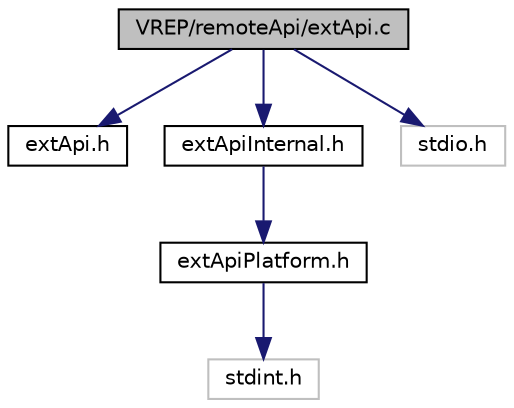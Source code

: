 digraph "VREP/remoteApi/extApi.c"
{
  edge [fontname="Helvetica",fontsize="10",labelfontname="Helvetica",labelfontsize="10"];
  node [fontname="Helvetica",fontsize="10",shape=record];
  Node1 [label="VREP/remoteApi/extApi.c",height=0.2,width=0.4,color="black", fillcolor="grey75", style="filled" fontcolor="black"];
  Node1 -> Node2 [color="midnightblue",fontsize="10",style="solid",fontname="Helvetica"];
  Node2 [label="extApi.h",height=0.2,width=0.4,color="black", fillcolor="white", style="filled",URL="$ext_api_8h.html"];
  Node1 -> Node3 [color="midnightblue",fontsize="10",style="solid",fontname="Helvetica"];
  Node3 [label="extApiInternal.h",height=0.2,width=0.4,color="black", fillcolor="white", style="filled",URL="$ext_api_internal_8h.html"];
  Node3 -> Node4 [color="midnightblue",fontsize="10",style="solid",fontname="Helvetica"];
  Node4 [label="extApiPlatform.h",height=0.2,width=0.4,color="black", fillcolor="white", style="filled",URL="$ext_api_platform_8h.html"];
  Node4 -> Node5 [color="midnightblue",fontsize="10",style="solid",fontname="Helvetica"];
  Node5 [label="stdint.h",height=0.2,width=0.4,color="grey75", fillcolor="white", style="filled"];
  Node1 -> Node6 [color="midnightblue",fontsize="10",style="solid",fontname="Helvetica"];
  Node6 [label="stdio.h",height=0.2,width=0.4,color="grey75", fillcolor="white", style="filled"];
}
